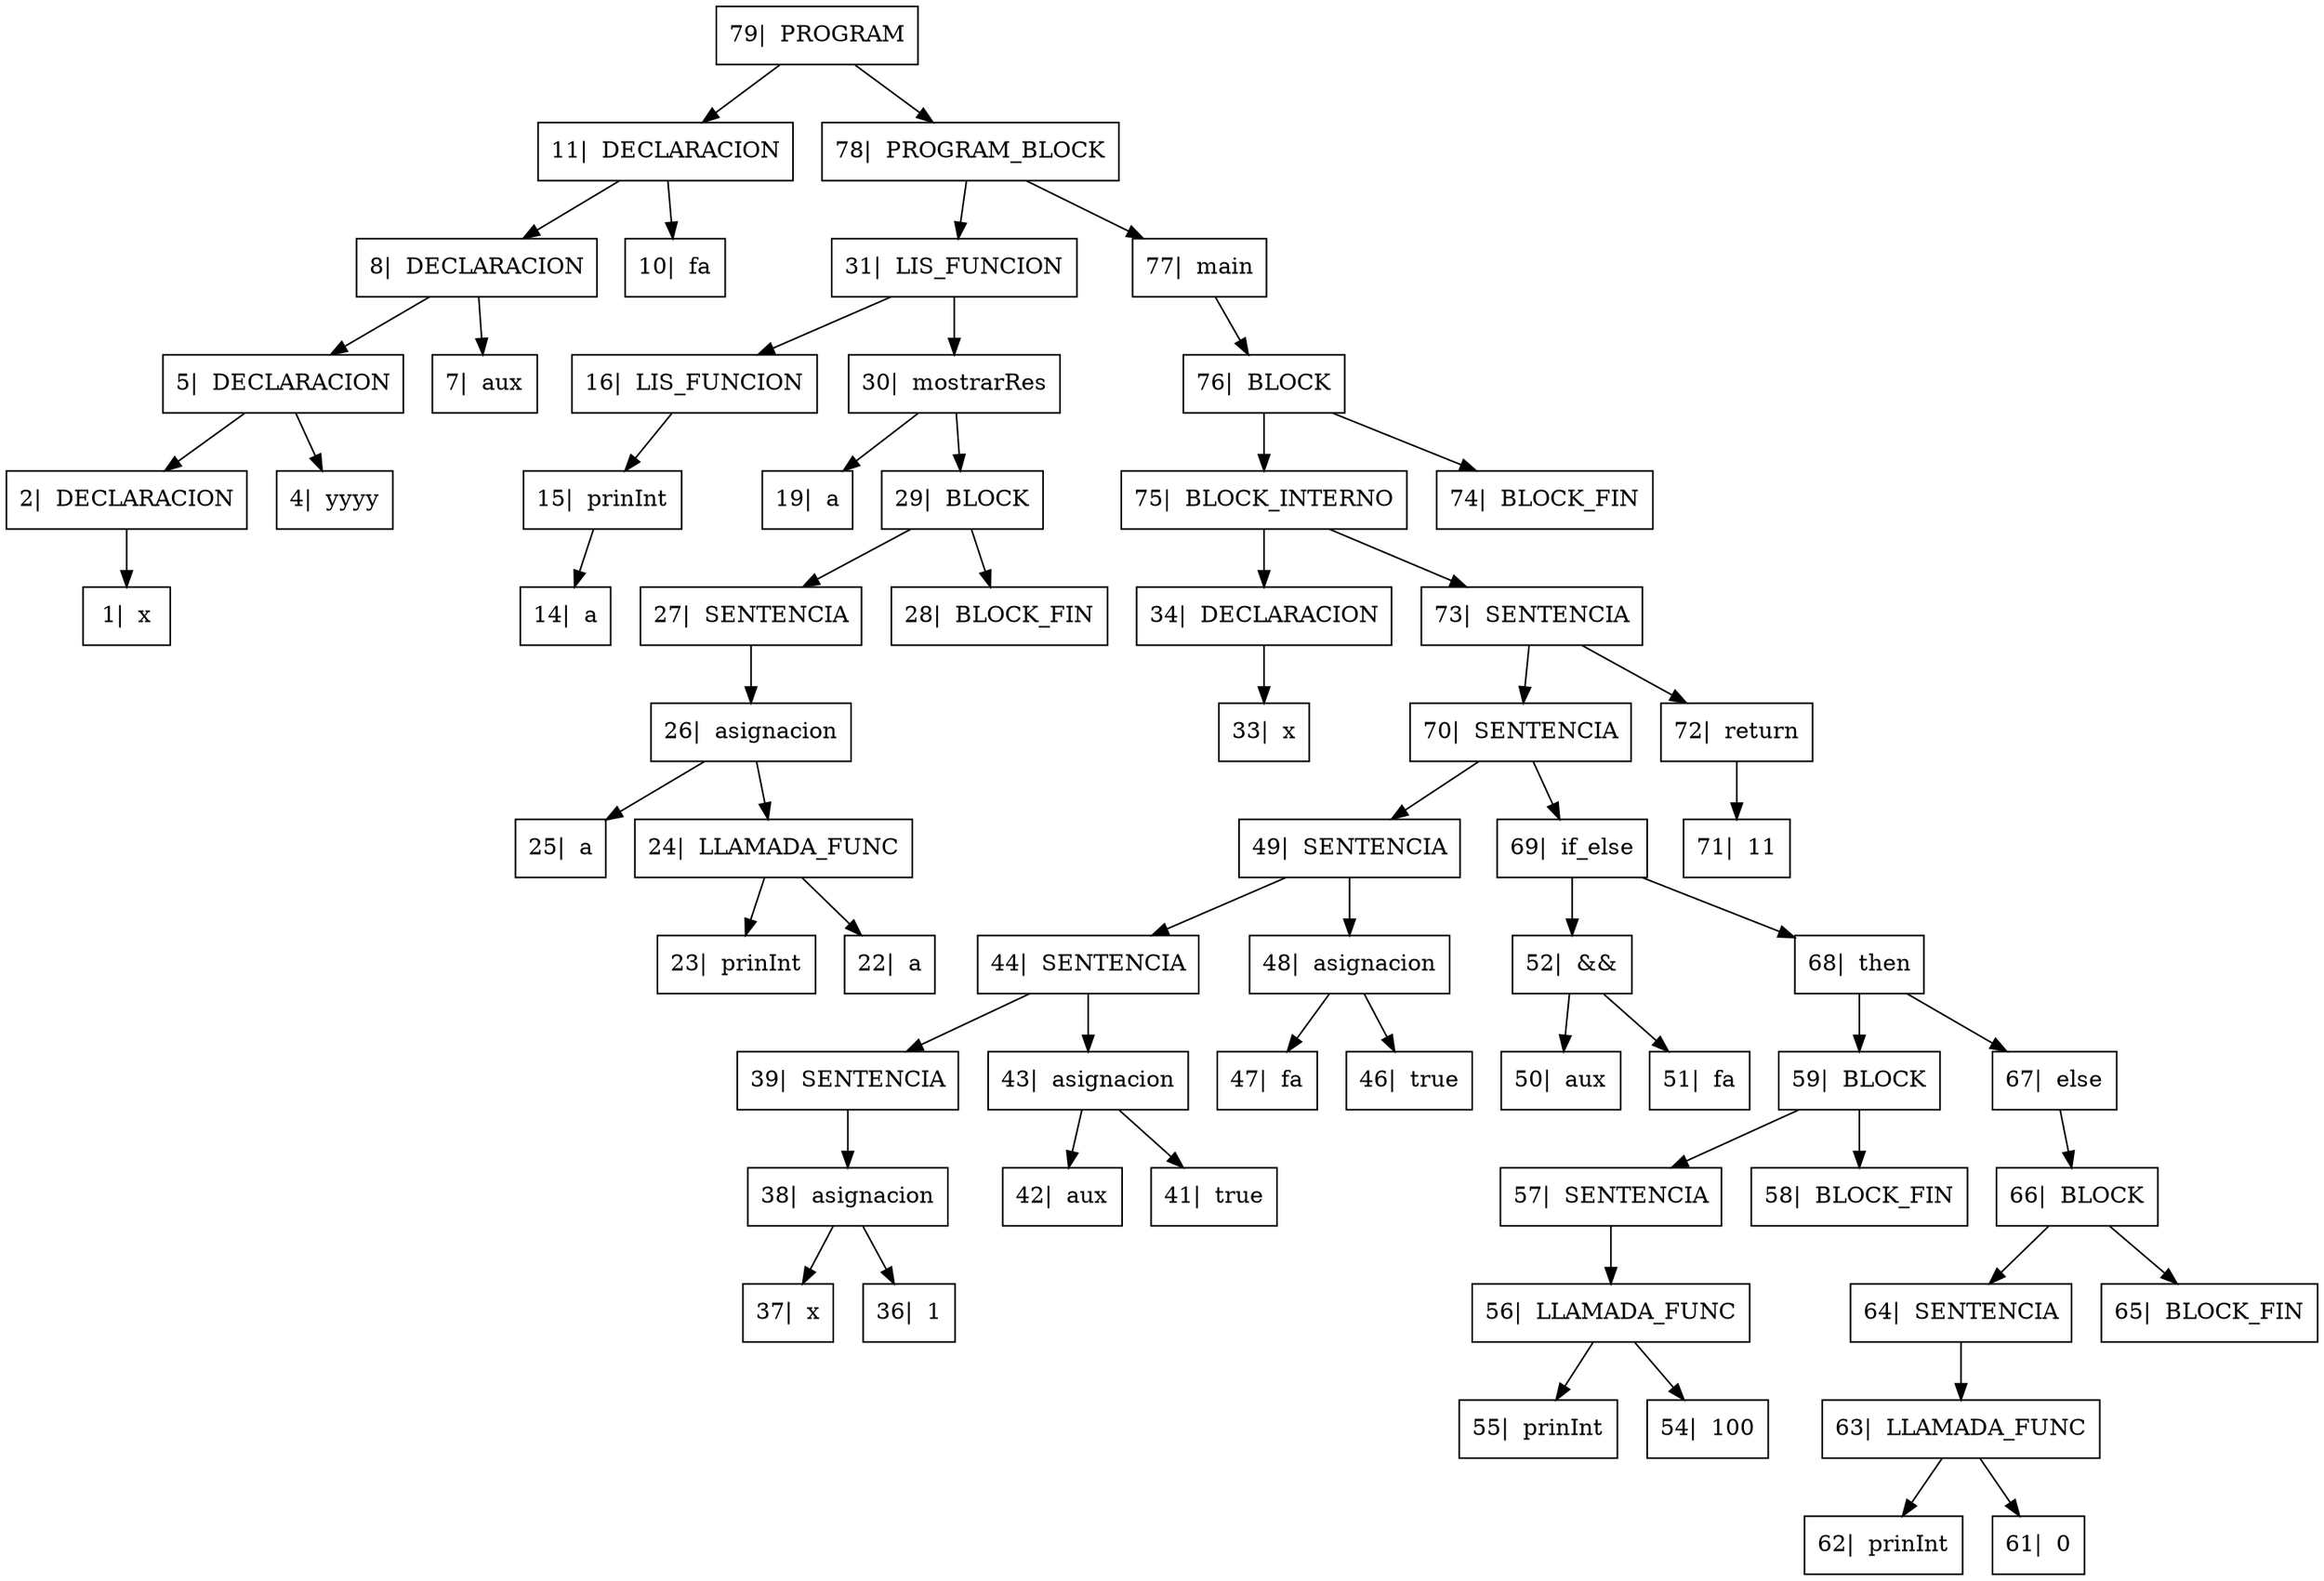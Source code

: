 digraph{

rankdir=TB;

node[shape=box];
"79|  PROGRAM" -> "11|  DECLARACION", "78|  PROGRAM_BLOCK";
"11|  DECLARACION" -> "8|  DECLARACION", "10|  fa";
"8|  DECLARACION" -> "5|  DECLARACION", "7|  aux";
"5|  DECLARACION" -> "2|  DECLARACION", "4|  yyyy";
"2|  DECLARACION" -> "1|  x" ;
"78|  PROGRAM_BLOCK" -> "31|  LIS_FUNCION", "77|  main";
"31|  LIS_FUNCION" -> "16|  LIS_FUNCION", "30|  mostrarRes";
"16|  LIS_FUNCION" -> "15|  prinInt" ;
"15|  prinInt" -> "14|  a" ;
"30|  mostrarRes" -> "19|  a", "29|  BLOCK";
"29|  BLOCK" -> "27|  SENTENCIA", "28|  BLOCK_FIN";
"27|  SENTENCIA" -> "26|  asignacion" ;
"26|  asignacion" -> "25|  a", "24|  LLAMADA_FUNC";
"24|  LLAMADA_FUNC" -> "23|  prinInt", "22|  a";
"77|  main" -> "76|  BLOCK" ;
"76|  BLOCK" -> "75|  BLOCK_INTERNO", "74|  BLOCK_FIN";
"75|  BLOCK_INTERNO" -> "34|  DECLARACION", "73|  SENTENCIA";
"34|  DECLARACION" -> "33|  x" ;
"73|  SENTENCIA" -> "70|  SENTENCIA", "72|  return";
"70|  SENTENCIA" -> "49|  SENTENCIA", "69|  if_else";
"49|  SENTENCIA" -> "44|  SENTENCIA", "48|  asignacion";
"44|  SENTENCIA" -> "39|  SENTENCIA", "43|  asignacion";
"39|  SENTENCIA" -> "38|  asignacion" ;
"38|  asignacion" -> "37|  x", "36|  1";
"43|  asignacion" -> "42|  aux", "41|  true";
"48|  asignacion" -> "47|  fa", "46|  true";
"69|  if_else" -> "52|  &&", "68|  then";
"52|  &&" -> "50|  aux", "51|  fa";
"68|  then" -> "59|  BLOCK", "67|  else";
"59|  BLOCK" -> "57|  SENTENCIA", "58|  BLOCK_FIN";
"57|  SENTENCIA" -> "56|  LLAMADA_FUNC" ;
"56|  LLAMADA_FUNC" -> "55|  prinInt", "54|  100";
"67|  else" -> "66|  BLOCK" ;
"66|  BLOCK" -> "64|  SENTENCIA", "65|  BLOCK_FIN";
"64|  SENTENCIA" -> "63|  LLAMADA_FUNC" ;
"63|  LLAMADA_FUNC" -> "62|  prinInt", "61|  0";
"72|  return" -> "71|  11" ;
}
